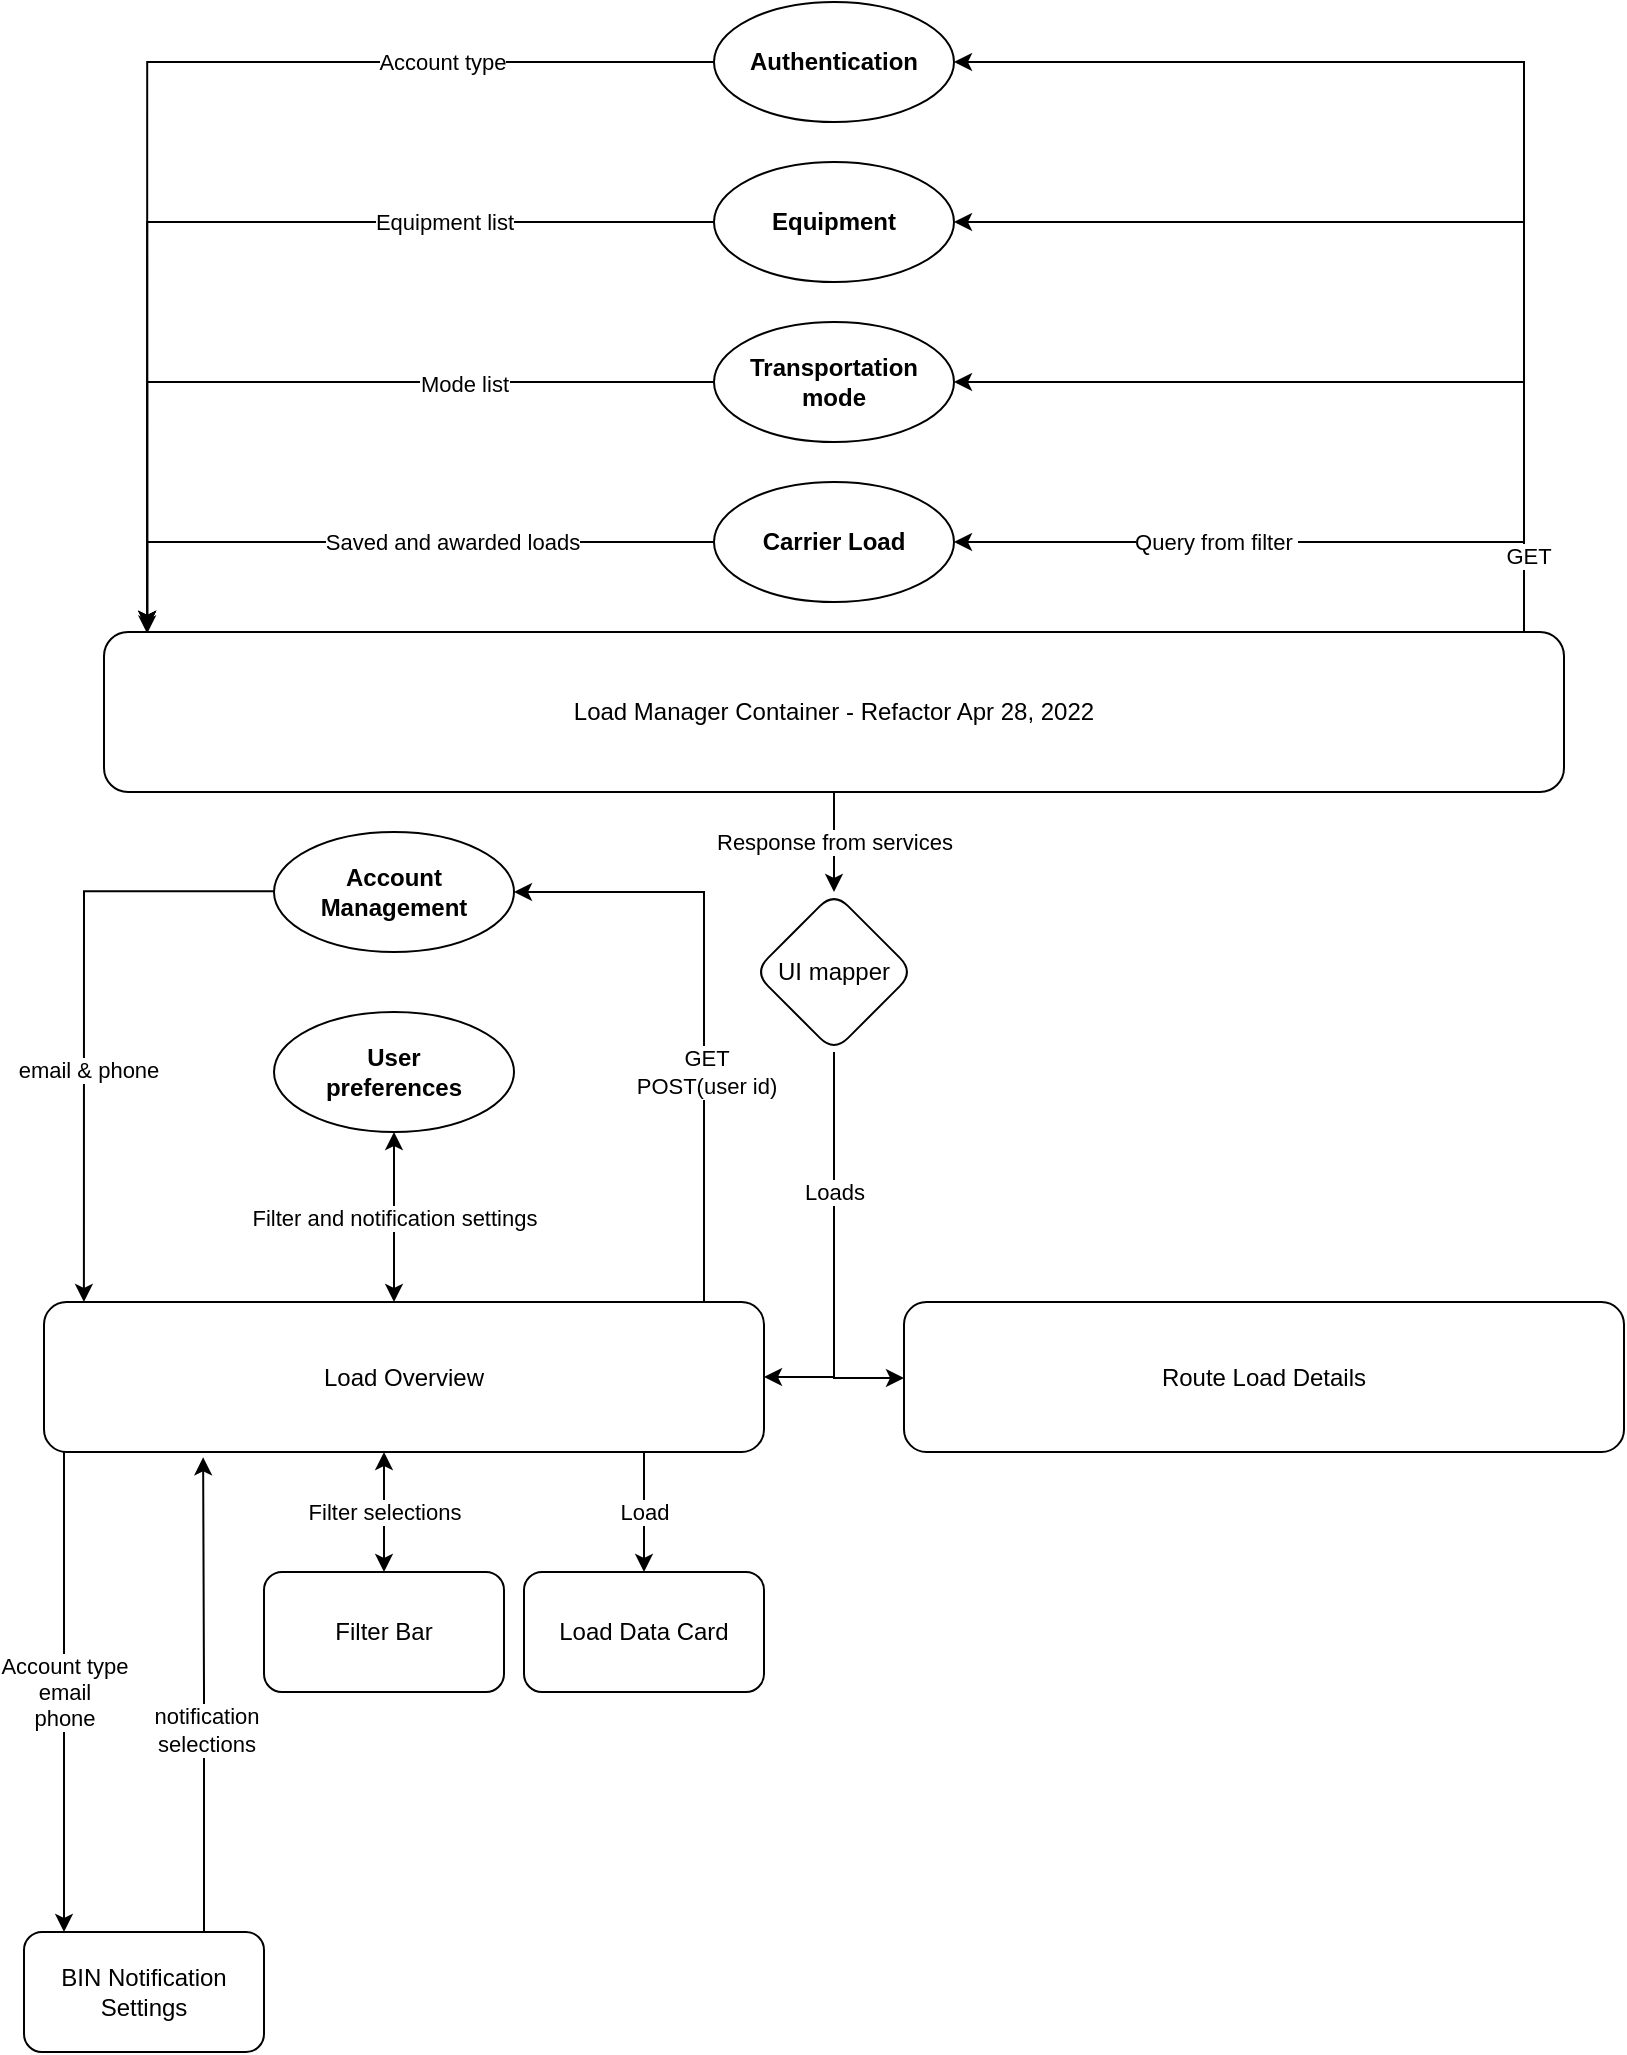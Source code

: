 <mxfile version="17.4.6" type="github">
  <diagram id="Wk8CYTFuplVzRF4KS6Ps" name="Page-1">
    <mxGraphModel dx="2194" dy="2353" grid="1" gridSize="10" guides="1" tooltips="1" connect="1" arrows="1" fold="1" page="1" pageScale="1" pageWidth="850" pageHeight="1100" math="0" shadow="0">
      <root>
        <mxCell id="0" />
        <mxCell id="1" parent="0" />
        <mxCell id="cnExMDElmopR4B2y_THm-6" value="" style="edgeStyle=orthogonalEdgeStyle;rounded=0;orthogonalLoop=1;jettySize=auto;html=1;" edge="1" parent="1" target="cnExMDElmopR4B2y_THm-5">
          <mxGeometry relative="1" as="geometry">
            <mxPoint x="770" y="-760" as="sourcePoint" />
            <Array as="points">
              <mxPoint x="770" y="-1045" />
            </Array>
          </mxGeometry>
        </mxCell>
        <mxCell id="cnExMDElmopR4B2y_THm-9" value="" style="edgeStyle=orthogonalEdgeStyle;rounded=0;orthogonalLoop=1;jettySize=auto;html=1;" edge="1" parent="1" target="cnExMDElmopR4B2y_THm-8">
          <mxGeometry relative="1" as="geometry">
            <mxPoint x="770" y="-760" as="sourcePoint" />
            <Array as="points">
              <mxPoint x="770" y="-965" />
            </Array>
          </mxGeometry>
        </mxCell>
        <mxCell id="cnExMDElmopR4B2y_THm-11" value="" style="edgeStyle=orthogonalEdgeStyle;rounded=0;orthogonalLoop=1;jettySize=auto;html=1;" edge="1" parent="1" target="cnExMDElmopR4B2y_THm-10">
          <mxGeometry relative="1" as="geometry">
            <mxPoint x="770" y="-760" as="sourcePoint" />
            <Array as="points">
              <mxPoint x="770" y="-885" />
            </Array>
          </mxGeometry>
        </mxCell>
        <mxCell id="cnExMDElmopR4B2y_THm-13" value="Query from filter&amp;nbsp;" style="edgeStyle=orthogonalEdgeStyle;rounded=0;orthogonalLoop=1;jettySize=auto;html=1;" edge="1" parent="1" target="cnExMDElmopR4B2y_THm-12">
          <mxGeometry x="0.205" relative="1" as="geometry">
            <mxPoint x="770" y="-760" as="sourcePoint" />
            <Array as="points">
              <mxPoint x="770" y="-805" />
            </Array>
            <mxPoint as="offset" />
          </mxGeometry>
        </mxCell>
        <mxCell id="cnExMDElmopR4B2y_THm-24" value="GET" style="edgeLabel;html=1;align=center;verticalAlign=middle;resizable=0;points=[];" vertex="1" connectable="0" parent="cnExMDElmopR4B2y_THm-13">
          <mxGeometry x="-0.769" y="-2" relative="1" as="geometry">
            <mxPoint as="offset" />
          </mxGeometry>
        </mxCell>
        <mxCell id="cnExMDElmopR4B2y_THm-19" value="Account type" style="edgeStyle=orthogonalEdgeStyle;rounded=0;orthogonalLoop=1;jettySize=auto;html=1;exitX=0;exitY=0.5;exitDx=0;exitDy=0;entryX=0.054;entryY=-0.002;entryDx=0;entryDy=0;entryPerimeter=0;" edge="1" parent="1" source="cnExMDElmopR4B2y_THm-5">
          <mxGeometry x="-0.518" relative="1" as="geometry">
            <mxPoint x="81.58" y="-761.57" as="targetPoint" />
            <Array as="points">
              <mxPoint x="82" y="-1045" />
            </Array>
            <mxPoint as="offset" />
          </mxGeometry>
        </mxCell>
        <mxCell id="cnExMDElmopR4B2y_THm-5" value="Authentication" style="ellipse;whiteSpace=wrap;html=1;fontStyle=1;startSize=23;" vertex="1" parent="1">
          <mxGeometry x="365" y="-1075" width="120" height="60" as="geometry" />
        </mxCell>
        <mxCell id="cnExMDElmopR4B2y_THm-20" value="Equipment list" style="edgeStyle=orthogonalEdgeStyle;rounded=0;orthogonalLoop=1;jettySize=auto;html=1;entryX=0.054;entryY=-0.002;entryDx=0;entryDy=0;entryPerimeter=0;" edge="1" parent="1" source="cnExMDElmopR4B2y_THm-8">
          <mxGeometry x="-0.444" relative="1" as="geometry">
            <mxPoint x="81.58" y="-761.57" as="targetPoint" />
            <Array as="points">
              <mxPoint x="82" y="-965" />
            </Array>
            <mxPoint as="offset" />
          </mxGeometry>
        </mxCell>
        <mxCell id="cnExMDElmopR4B2y_THm-8" value="Equipment" style="ellipse;whiteSpace=wrap;html=1;fontStyle=1;startSize=23;" vertex="1" parent="1">
          <mxGeometry x="365" y="-995" width="120" height="60" as="geometry" />
        </mxCell>
        <mxCell id="cnExMDElmopR4B2y_THm-21" style="edgeStyle=orthogonalEdgeStyle;rounded=0;orthogonalLoop=1;jettySize=auto;html=1;exitX=0;exitY=0.5;exitDx=0;exitDy=0;entryX=0.054;entryY=-0.002;entryDx=0;entryDy=0;entryPerimeter=0;" edge="1" parent="1" source="cnExMDElmopR4B2y_THm-10">
          <mxGeometry relative="1" as="geometry">
            <mxPoint x="81.58" y="-761.57" as="targetPoint" />
            <Array as="points">
              <mxPoint x="82" y="-885" />
            </Array>
          </mxGeometry>
        </mxCell>
        <mxCell id="cnExMDElmopR4B2y_THm-23" value="Mode list" style="edgeLabel;html=1;align=center;verticalAlign=middle;resizable=0;points=[];" vertex="1" connectable="0" parent="cnExMDElmopR4B2y_THm-21">
          <mxGeometry x="-0.384" y="1" relative="1" as="geometry">
            <mxPoint as="offset" />
          </mxGeometry>
        </mxCell>
        <mxCell id="cnExMDElmopR4B2y_THm-10" value="Transportation mode" style="ellipse;whiteSpace=wrap;html=1;fontStyle=1;startSize=23;" vertex="1" parent="1">
          <mxGeometry x="365" y="-915" width="120" height="60" as="geometry" />
        </mxCell>
        <mxCell id="cnExMDElmopR4B2y_THm-22" value="Saved and awarded loads" style="edgeStyle=orthogonalEdgeStyle;rounded=0;orthogonalLoop=1;jettySize=auto;html=1;entryX=0.054;entryY=0.001;entryDx=0;entryDy=0;entryPerimeter=0;" edge="1" parent="1" source="cnExMDElmopR4B2y_THm-12">
          <mxGeometry x="-0.203" relative="1" as="geometry">
            <mxPoint x="81.58" y="-759.215" as="targetPoint" />
            <Array as="points">
              <mxPoint x="82" y="-805" />
            </Array>
            <mxPoint as="offset" />
          </mxGeometry>
        </mxCell>
        <mxCell id="cnExMDElmopR4B2y_THm-12" value="Carrier Load" style="ellipse;whiteSpace=wrap;html=1;fontStyle=1;startSize=23;" vertex="1" parent="1">
          <mxGeometry x="365" y="-835" width="120" height="60" as="geometry" />
        </mxCell>
        <mxCell id="cnExMDElmopR4B2y_THm-64" value="Response from services" style="edgeStyle=orthogonalEdgeStyle;rounded=0;orthogonalLoop=1;jettySize=auto;html=1;" edge="1" parent="1" source="cnExMDElmopR4B2y_THm-48" target="cnExMDElmopR4B2y_THm-63">
          <mxGeometry relative="1" as="geometry" />
        </mxCell>
        <mxCell id="cnExMDElmopR4B2y_THm-48" value="Load Manager Container - Refactor Apr 28, 2022" style="rounded=1;whiteSpace=wrap;html=1;" vertex="1" parent="1">
          <mxGeometry x="60" y="-760" width="730" height="80" as="geometry" />
        </mxCell>
        <mxCell id="cnExMDElmopR4B2y_THm-49" value="Account&lt;br&gt;Management" style="ellipse;whiteSpace=wrap;html=1;fontStyle=1;startSize=23;" vertex="1" parent="1">
          <mxGeometry x="145" y="-660" width="120" height="60" as="geometry" />
        </mxCell>
        <mxCell id="cnExMDElmopR4B2y_THm-50" value="" style="edgeStyle=orthogonalEdgeStyle;rounded=0;orthogonalLoop=1;jettySize=auto;html=1;" edge="1" parent="1" target="cnExMDElmopR4B2y_THm-49">
          <mxGeometry relative="1" as="geometry">
            <mxPoint x="360" y="-425" as="sourcePoint" />
            <Array as="points">
              <mxPoint x="360" y="-630" />
            </Array>
          </mxGeometry>
        </mxCell>
        <mxCell id="cnExMDElmopR4B2y_THm-51" value="GET&lt;br&gt;POST(user id)" style="edgeLabel;html=1;align=center;verticalAlign=middle;resizable=0;points=[];" vertex="1" connectable="0" parent="cnExMDElmopR4B2y_THm-50">
          <mxGeometry x="-0.185" y="-1" relative="1" as="geometry">
            <mxPoint y="7" as="offset" />
          </mxGeometry>
        </mxCell>
        <mxCell id="cnExMDElmopR4B2y_THm-52" value="User&lt;br&gt;preferences" style="ellipse;whiteSpace=wrap;html=1;fontStyle=1;startSize=23;" vertex="1" parent="1">
          <mxGeometry x="145" y="-570" width="120" height="60" as="geometry" />
        </mxCell>
        <mxCell id="cnExMDElmopR4B2y_THm-53" value="Filter and notification settings" style="endArrow=classic;startArrow=classic;html=1;rounded=0;entryX=0.5;entryY=1;entryDx=0;entryDy=0;exitX=0.5;exitY=0;exitDx=0;exitDy=0;" edge="1" parent="1" target="cnExMDElmopR4B2y_THm-52">
          <mxGeometry width="50" height="50" relative="1" as="geometry">
            <mxPoint x="205" y="-425" as="sourcePoint" />
            <mxPoint x="490" y="160" as="targetPoint" />
          </mxGeometry>
        </mxCell>
        <mxCell id="cnExMDElmopR4B2y_THm-54" style="edgeStyle=orthogonalEdgeStyle;rounded=0;orthogonalLoop=1;jettySize=auto;html=1;exitX=0;exitY=0.5;exitDx=0;exitDy=0;entryX=0.057;entryY=0.001;entryDx=0;entryDy=0;entryPerimeter=0;" edge="1" parent="1">
          <mxGeometry relative="1" as="geometry">
            <mxPoint x="145" y="-630.37" as="sourcePoint" />
            <mxPoint x="49.95" y="-425" as="targetPoint" />
            <Array as="points">
              <mxPoint x="50" y="-630.37" />
            </Array>
          </mxGeometry>
        </mxCell>
        <mxCell id="cnExMDElmopR4B2y_THm-55" value="email &amp;amp; phone" style="edgeLabel;html=1;align=center;verticalAlign=middle;resizable=0;points=[];" vertex="1" connectable="0" parent="cnExMDElmopR4B2y_THm-54">
          <mxGeometry x="0.016" y="2" relative="1" as="geometry">
            <mxPoint y="32" as="offset" />
          </mxGeometry>
        </mxCell>
        <mxCell id="cnExMDElmopR4B2y_THm-56" value="Load" style="edgeStyle=orthogonalEdgeStyle;rounded=0;orthogonalLoop=1;jettySize=auto;html=1;" edge="1" parent="1" source="cnExMDElmopR4B2y_THm-58" target="cnExMDElmopR4B2y_THm-59">
          <mxGeometry relative="1" as="geometry">
            <Array as="points">
              <mxPoint x="330" y="-320" />
              <mxPoint x="330" y="-320" />
            </Array>
          </mxGeometry>
        </mxCell>
        <mxCell id="cnExMDElmopR4B2y_THm-58" value="Load Overview" style="rounded=1;whiteSpace=wrap;html=1;" vertex="1" parent="1">
          <mxGeometry x="30" y="-425" width="360" height="75" as="geometry" />
        </mxCell>
        <mxCell id="cnExMDElmopR4B2y_THm-59" value="Load Data Card" style="whiteSpace=wrap;html=1;rounded=1;" vertex="1" parent="1">
          <mxGeometry x="270" y="-290" width="120" height="60" as="geometry" />
        </mxCell>
        <mxCell id="cnExMDElmopR4B2y_THm-60" value="Filter Bar" style="whiteSpace=wrap;html=1;rounded=1;" vertex="1" parent="1">
          <mxGeometry x="140" y="-290" width="120" height="60" as="geometry" />
        </mxCell>
        <mxCell id="cnExMDElmopR4B2y_THm-68" style="edgeStyle=orthogonalEdgeStyle;rounded=0;orthogonalLoop=1;jettySize=auto;html=1;exitX=0.75;exitY=0;exitDx=0;exitDy=0;entryX=0.221;entryY=1.035;entryDx=0;entryDy=0;entryPerimeter=0;" edge="1" parent="1" source="cnExMDElmopR4B2y_THm-61" target="cnExMDElmopR4B2y_THm-58">
          <mxGeometry relative="1" as="geometry" />
        </mxCell>
        <mxCell id="cnExMDElmopR4B2y_THm-69" value="notification&lt;br&gt;selections" style="edgeLabel;html=1;align=center;verticalAlign=middle;resizable=0;points=[];" vertex="1" connectable="0" parent="cnExMDElmopR4B2y_THm-68">
          <mxGeometry x="-0.154" y="-1" relative="1" as="geometry">
            <mxPoint y="-1" as="offset" />
          </mxGeometry>
        </mxCell>
        <mxCell id="cnExMDElmopR4B2y_THm-61" value="BIN Notification Settings" style="whiteSpace=wrap;html=1;rounded=1;" vertex="1" parent="1">
          <mxGeometry x="20" y="-110" width="120" height="60" as="geometry" />
        </mxCell>
        <mxCell id="cnExMDElmopR4B2y_THm-62" value="Account type&lt;br&gt;email&lt;br&gt;phone" style="edgeStyle=orthogonalEdgeStyle;rounded=0;orthogonalLoop=1;jettySize=auto;html=1;" edge="1" parent="1" source="cnExMDElmopR4B2y_THm-58" target="cnExMDElmopR4B2y_THm-61">
          <mxGeometry relative="1" as="geometry">
            <Array as="points">
              <mxPoint x="40" y="-230" />
              <mxPoint x="40" y="-230" />
            </Array>
          </mxGeometry>
        </mxCell>
        <mxCell id="cnExMDElmopR4B2y_THm-72" value="" style="edgeStyle=orthogonalEdgeStyle;rounded=0;orthogonalLoop=1;jettySize=auto;html=1;" edge="1" parent="1" source="cnExMDElmopR4B2y_THm-63" target="cnExMDElmopR4B2y_THm-71">
          <mxGeometry relative="1" as="geometry">
            <Array as="points">
              <mxPoint x="425" y="-387" />
            </Array>
          </mxGeometry>
        </mxCell>
        <mxCell id="cnExMDElmopR4B2y_THm-63" value="UI mapper" style="rhombus;whiteSpace=wrap;html=1;rounded=1;" vertex="1" parent="1">
          <mxGeometry x="385" y="-630" width="80" height="80" as="geometry" />
        </mxCell>
        <mxCell id="cnExMDElmopR4B2y_THm-67" value="" style="endArrow=classic;startArrow=classic;html=1;rounded=0;exitX=0.5;exitY=0;exitDx=0;exitDy=0;" edge="1" parent="1" source="cnExMDElmopR4B2y_THm-60">
          <mxGeometry width="50" height="50" relative="1" as="geometry">
            <mxPoint x="440" y="-300" as="sourcePoint" />
            <mxPoint x="200" y="-350" as="targetPoint" />
          </mxGeometry>
        </mxCell>
        <mxCell id="cnExMDElmopR4B2y_THm-70" value="Filter selections" style="edgeLabel;html=1;align=center;verticalAlign=middle;resizable=0;points=[];" vertex="1" connectable="0" parent="cnExMDElmopR4B2y_THm-67">
          <mxGeometry x="-0.153" y="-1" relative="1" as="geometry">
            <mxPoint x="-1" y="-5" as="offset" />
          </mxGeometry>
        </mxCell>
        <mxCell id="cnExMDElmopR4B2y_THm-71" value="Route Load Details" style="whiteSpace=wrap;html=1;rounded=1;" vertex="1" parent="1">
          <mxGeometry x="460" y="-425" width="360" height="75" as="geometry" />
        </mxCell>
        <mxCell id="cnExMDElmopR4B2y_THm-66" value="Loads" style="edgeStyle=orthogonalEdgeStyle;rounded=0;orthogonalLoop=1;jettySize=auto;html=1;exitX=0.5;exitY=1;exitDx=0;exitDy=0;entryX=1;entryY=0.5;entryDx=0;entryDy=0;" edge="1" parent="1" source="cnExMDElmopR4B2y_THm-63" target="cnExMDElmopR4B2y_THm-58">
          <mxGeometry x="-0.291" relative="1" as="geometry">
            <mxPoint as="offset" />
          </mxGeometry>
        </mxCell>
      </root>
    </mxGraphModel>
  </diagram>
</mxfile>
